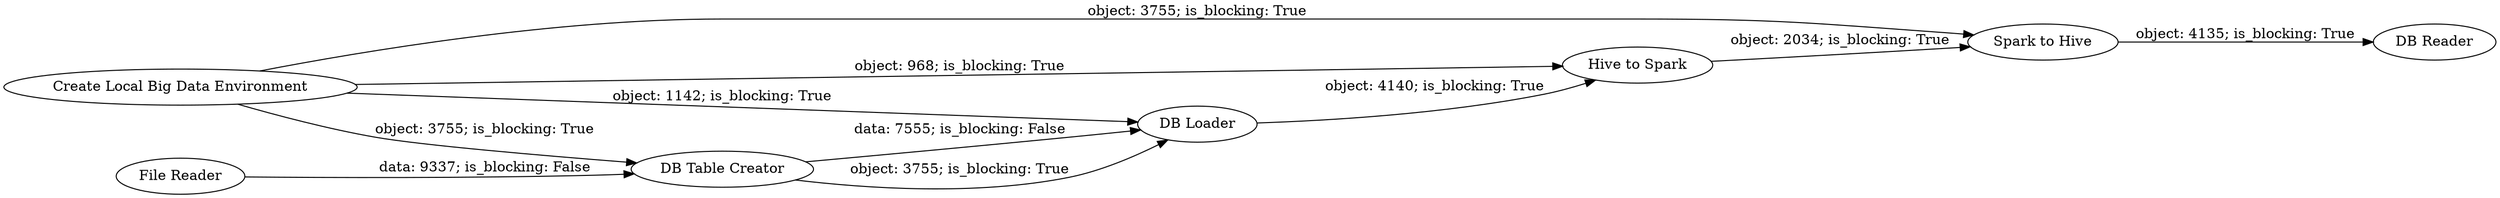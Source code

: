 digraph {
	"-594016654012506246_215" [label="DB Table Creator"]
	"-594016654012506246_213" [label="File Reader"]
	"-594016654012506246_211" [label="Spark to Hive"]
	"-594016654012506246_210" [label="Hive to Spark"]
	"-594016654012506246_214" [label="Create Local Big Data Environment"]
	"-594016654012506246_216" [label="DB Loader"]
	"-594016654012506246_212" [label="DB Reader"]
	"-594016654012506246_211" -> "-594016654012506246_212" [label="object: 4135; is_blocking: True"]
	"-594016654012506246_216" -> "-594016654012506246_210" [label="object: 4140; is_blocking: True"]
	"-594016654012506246_210" -> "-594016654012506246_211" [label="object: 2034; is_blocking: True"]
	"-594016654012506246_214" -> "-594016654012506246_210" [label="object: 968; is_blocking: True"]
	"-594016654012506246_214" -> "-594016654012506246_216" [label="object: 1142; is_blocking: True"]
	"-594016654012506246_213" -> "-594016654012506246_215" [label="data: 9337; is_blocking: False"]
	"-594016654012506246_215" -> "-594016654012506246_216" [label="data: 7555; is_blocking: False"]
	"-594016654012506246_214" -> "-594016654012506246_215" [label="object: 3755; is_blocking: True"]
	"-594016654012506246_215" -> "-594016654012506246_216" [label="object: 3755; is_blocking: True"]
	"-594016654012506246_214" -> "-594016654012506246_211" [label="object: 3755; is_blocking: True"]
	rankdir=LR
}
